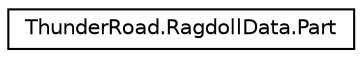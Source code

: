 digraph "Graphical Class Hierarchy"
{
 // LATEX_PDF_SIZE
  edge [fontname="Helvetica",fontsize="10",labelfontname="Helvetica",labelfontsize="10"];
  node [fontname="Helvetica",fontsize="10",shape=record];
  rankdir="LR";
  Node0 [label="ThunderRoad.RagdollData.Part",height=0.2,width=0.4,color="black", fillcolor="white", style="filled",URL="$class_thunder_road_1_1_ragdoll_data_1_1_part.html",tooltip="Class Part."];
}
